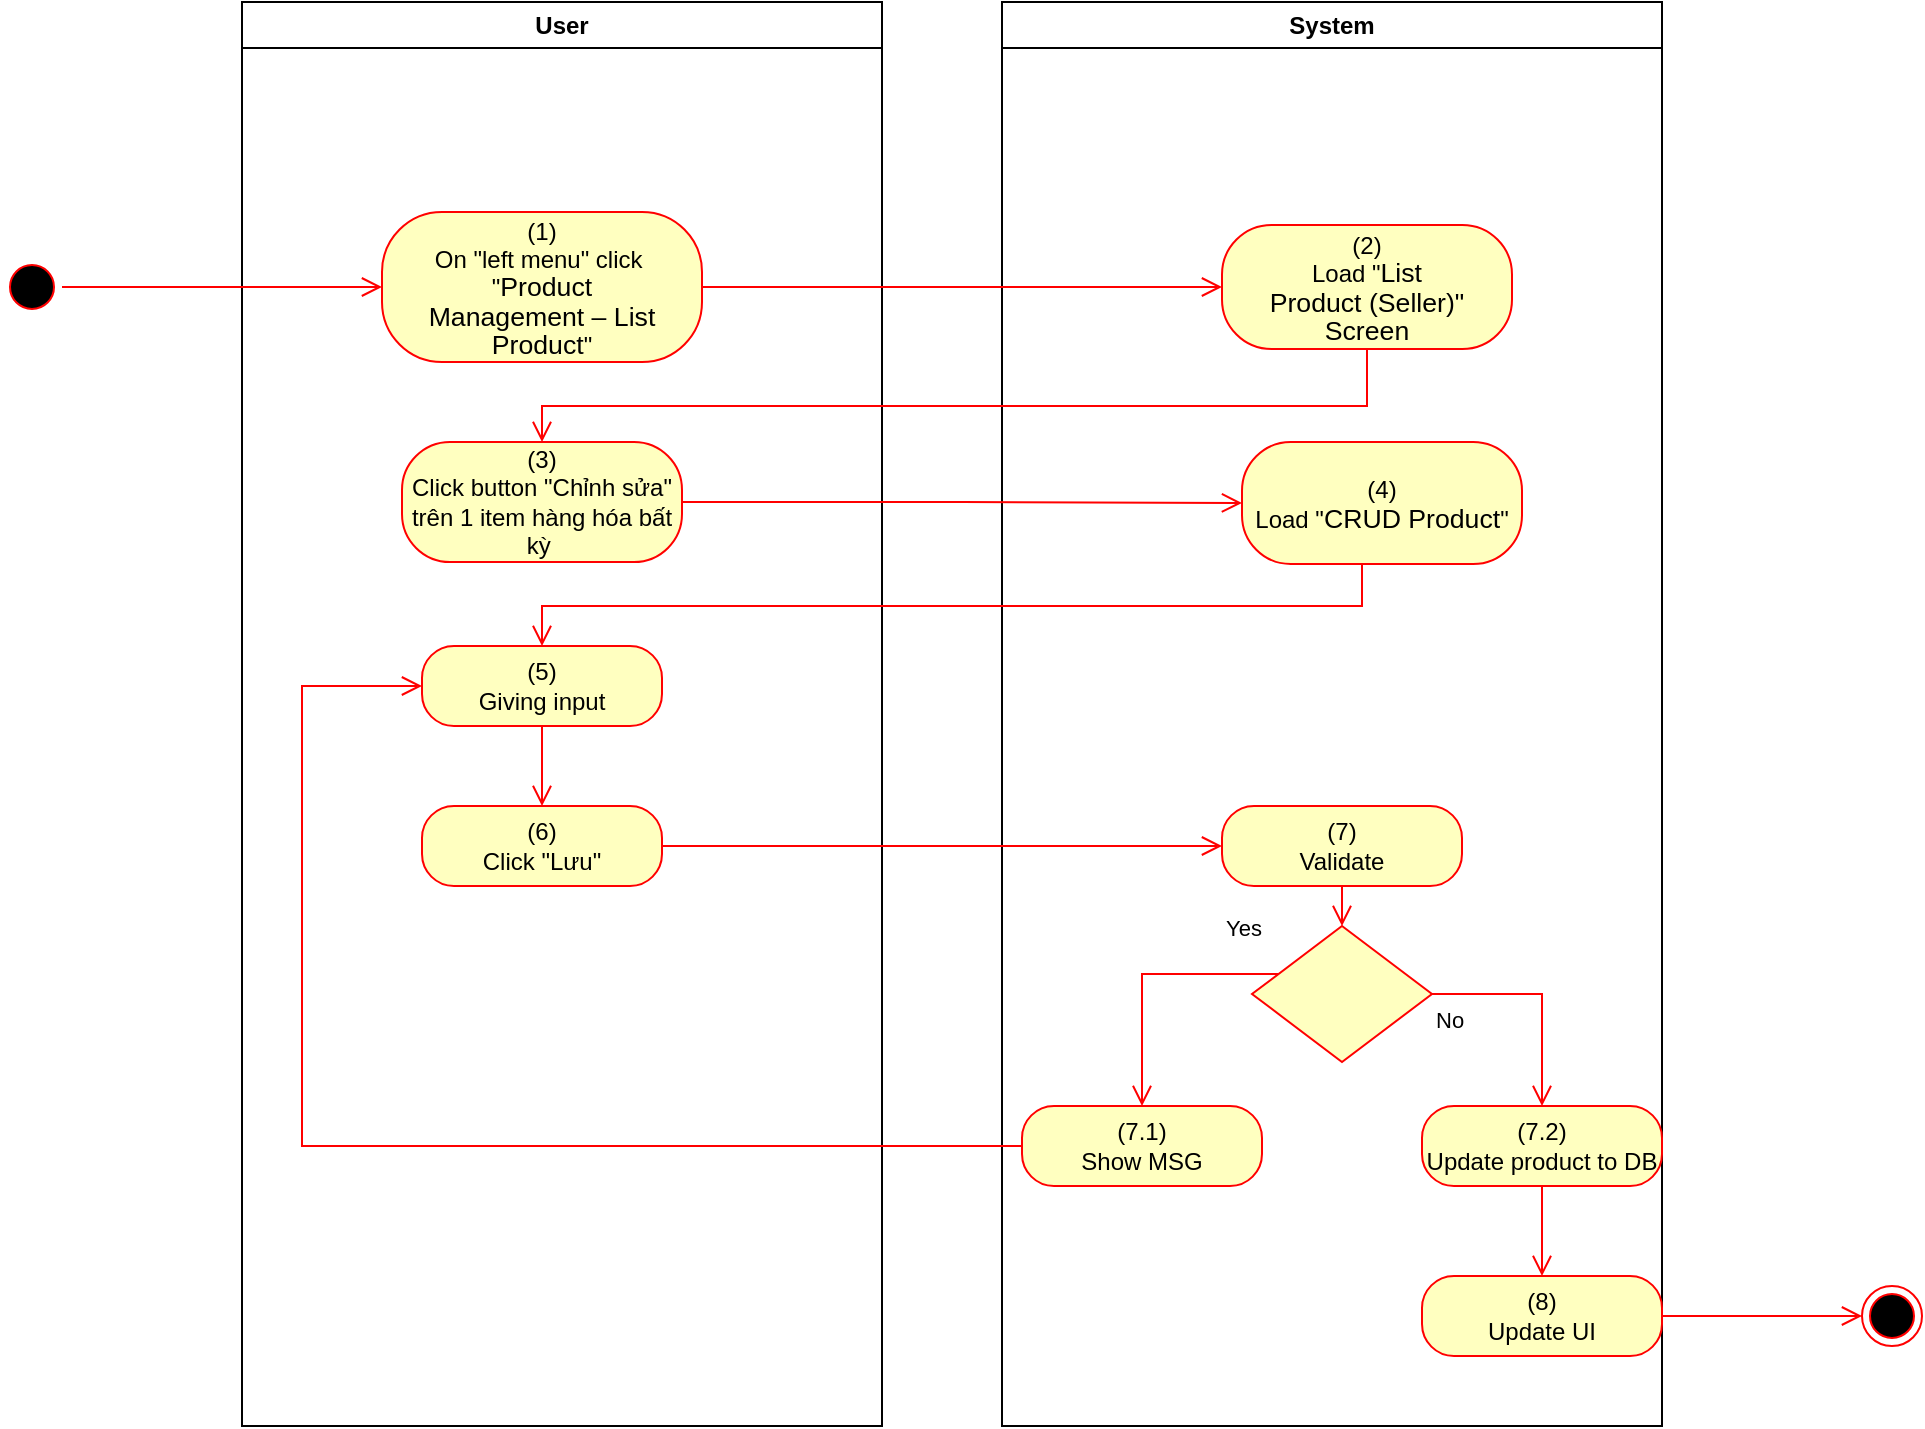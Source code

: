 <mxfile version="15.4.0" type="device"><diagram id="bbP0w6VGoJMTkz8clzgS" name="Page-1"><mxGraphModel dx="1086" dy="806" grid="1" gridSize="10" guides="1" tooltips="1" connect="1" arrows="1" fold="1" page="1" pageScale="1" pageWidth="850" pageHeight="1100" math="0" shadow="0"><root><mxCell id="0"/><mxCell id="1" parent="0"/><mxCell id="-MboN-5T4wTXpRSg2hLo-1" value="User" style="swimlane;whiteSpace=wrap" vertex="1" parent="1"><mxGeometry x="140" y="128" width="320" height="712" as="geometry"><mxRectangle x="120" y="128" width="60" height="23" as="alternateBounds"/></mxGeometry></mxCell><mxCell id="-MboN-5T4wTXpRSg2hLo-2" value="(1)&lt;br style=&quot;padding: 0px ; margin: 0px&quot;&gt;On &quot;left menu&quot; click&amp;nbsp;&lt;br style=&quot;padding: 0px ; margin: 0px&quot;&gt;&quot;&lt;span lang=&quot;EN-GB&quot; style=&quot;font-size: 10pt ; line-height: 14.267px ; font-family: &amp;#34;arial&amp;#34; , sans-serif&quot;&gt;Product&lt;br&gt;Management – List Product&lt;/span&gt;&quot;" style="rounded=1;whiteSpace=wrap;html=1;arcSize=40;fontColor=#000000;fillColor=#ffffc0;strokeColor=#ff0000;" vertex="1" parent="-MboN-5T4wTXpRSg2hLo-1"><mxGeometry x="70" y="105" width="160" height="75" as="geometry"/></mxCell><mxCell id="-MboN-5T4wTXpRSg2hLo-3" value="(3)&lt;br&gt;Click button &quot;Chỉnh sửa&quot; trên 1 item hàng hóa bất kỳ&amp;nbsp;" style="rounded=1;whiteSpace=wrap;html=1;arcSize=40;fontColor=#000000;fillColor=#ffffc0;strokeColor=#ff0000;" vertex="1" parent="-MboN-5T4wTXpRSg2hLo-1"><mxGeometry x="80" y="220" width="140" height="60" as="geometry"/></mxCell><mxCell id="-MboN-5T4wTXpRSg2hLo-4" value="(6)&lt;br&gt;Click &quot;Lưu&quot;" style="rounded=1;whiteSpace=wrap;html=1;arcSize=40;fontColor=#000000;fillColor=#ffffc0;strokeColor=#ff0000;" vertex="1" parent="-MboN-5T4wTXpRSg2hLo-1"><mxGeometry x="90" y="402" width="120" height="40" as="geometry"/></mxCell><mxCell id="-MboN-5T4wTXpRSg2hLo-5" value="(5)&lt;br&gt;Giving input" style="rounded=1;whiteSpace=wrap;html=1;arcSize=40;fontColor=#000000;fillColor=#ffffc0;strokeColor=#ff0000;" vertex="1" parent="-MboN-5T4wTXpRSg2hLo-1"><mxGeometry x="90" y="322" width="120" height="40" as="geometry"/></mxCell><mxCell id="-MboN-5T4wTXpRSg2hLo-6" value="" style="edgeStyle=orthogonalEdgeStyle;html=1;verticalAlign=bottom;endArrow=open;endSize=8;strokeColor=#ff0000;rounded=0;entryX=0.5;entryY=0;entryDx=0;entryDy=0;" edge="1" parent="-MboN-5T4wTXpRSg2hLo-1" source="-MboN-5T4wTXpRSg2hLo-5" target="-MboN-5T4wTXpRSg2hLo-4"><mxGeometry relative="1" as="geometry"><mxPoint x="330" y="402" as="targetPoint"/></mxGeometry></mxCell><mxCell id="-MboN-5T4wTXpRSg2hLo-7" value="System" style="swimlane;whiteSpace=wrap;startSize=23;" vertex="1" parent="1"><mxGeometry x="520" y="128" width="330" height="712" as="geometry"/></mxCell><mxCell id="-MboN-5T4wTXpRSg2hLo-8" value="(2)&lt;br&gt;Load &quot;&lt;span lang=&quot;EN-GB&quot; style=&quot;font-size: 10pt ; line-height: 14.267px ; font-family: &amp;#34;arial&amp;#34; , sans-serif&quot;&gt;&lt;span lang=&quot;EN-GB&quot; style=&quot;font-size: 10pt ; line-height: 14.267px&quot;&gt;List&lt;br&gt;Product (Seller)&lt;/span&gt;&quot;&lt;br&gt;Screen&lt;/span&gt;" style="rounded=1;whiteSpace=wrap;html=1;arcSize=40;fontColor=#000000;fillColor=#ffffc0;strokeColor=#ff0000;" vertex="1" parent="-MboN-5T4wTXpRSg2hLo-7"><mxGeometry x="110" y="111.5" width="145" height="62" as="geometry"/></mxCell><mxCell id="-MboN-5T4wTXpRSg2hLo-9" value="(7)&lt;br&gt;Validate" style="rounded=1;whiteSpace=wrap;html=1;arcSize=40;fontColor=#000000;fillColor=#ffffc0;strokeColor=#ff0000;" vertex="1" parent="-MboN-5T4wTXpRSg2hLo-7"><mxGeometry x="110" y="402" width="120" height="40" as="geometry"/></mxCell><mxCell id="-MboN-5T4wTXpRSg2hLo-10" value="" style="edgeStyle=orthogonalEdgeStyle;html=1;verticalAlign=bottom;endArrow=open;endSize=8;strokeColor=#ff0000;rounded=0;entryX=0.5;entryY=0;entryDx=0;entryDy=0;" edge="1" parent="-MboN-5T4wTXpRSg2hLo-7" source="-MboN-5T4wTXpRSg2hLo-9" target="-MboN-5T4wTXpRSg2hLo-11"><mxGeometry relative="1" as="geometry"><mxPoint x="165" y="442" as="targetPoint"/></mxGeometry></mxCell><mxCell id="-MboN-5T4wTXpRSg2hLo-11" value="" style="rhombus;whiteSpace=wrap;html=1;fillColor=#ffffc0;strokeColor=#ff0000;" vertex="1" parent="-MboN-5T4wTXpRSg2hLo-7"><mxGeometry x="125" y="462" width="90" height="68" as="geometry"/></mxCell><mxCell id="-MboN-5T4wTXpRSg2hLo-12" value="No" style="edgeStyle=orthogonalEdgeStyle;html=1;align=left;verticalAlign=top;endArrow=open;endSize=8;strokeColor=#ff0000;rounded=0;exitX=1;exitY=0.5;exitDx=0;exitDy=0;" edge="1" parent="-MboN-5T4wTXpRSg2hLo-7" source="-MboN-5T4wTXpRSg2hLo-11" target="-MboN-5T4wTXpRSg2hLo-13"><mxGeometry x="-1" relative="1" as="geometry"><mxPoint x="170" y="552" as="targetPoint"/></mxGeometry></mxCell><mxCell id="-MboN-5T4wTXpRSg2hLo-13" value="(7.2)&lt;br&gt;Update product to DB" style="rounded=1;whiteSpace=wrap;html=1;arcSize=40;fontColor=#000000;fillColor=#ffffc0;strokeColor=#ff0000;" vertex="1" parent="-MboN-5T4wTXpRSg2hLo-7"><mxGeometry x="210" y="552" width="120" height="40" as="geometry"/></mxCell><mxCell id="-MboN-5T4wTXpRSg2hLo-14" value="(8)&lt;br&gt;Update UI" style="rounded=1;whiteSpace=wrap;html=1;arcSize=40;fontColor=#000000;fillColor=#ffffc0;strokeColor=#ff0000;" vertex="1" parent="-MboN-5T4wTXpRSg2hLo-7"><mxGeometry x="210" y="637" width="120" height="40" as="geometry"/></mxCell><mxCell id="-MboN-5T4wTXpRSg2hLo-15" value="" style="edgeStyle=orthogonalEdgeStyle;html=1;verticalAlign=bottom;endArrow=open;endSize=8;strokeColor=#ff0000;rounded=0;exitX=0.5;exitY=1;exitDx=0;exitDy=0;entryX=0.5;entryY=0;entryDx=0;entryDy=0;" edge="1" parent="-MboN-5T4wTXpRSg2hLo-7" source="-MboN-5T4wTXpRSg2hLo-13" target="-MboN-5T4wTXpRSg2hLo-14"><mxGeometry relative="1" as="geometry"><mxPoint x="170" y="642" as="targetPoint"/></mxGeometry></mxCell><mxCell id="-MboN-5T4wTXpRSg2hLo-16" value="(7.1)&lt;br&gt;Show MSG" style="rounded=1;whiteSpace=wrap;html=1;arcSize=40;fontColor=#000000;fillColor=#ffffc0;strokeColor=#ff0000;" vertex="1" parent="-MboN-5T4wTXpRSg2hLo-7"><mxGeometry x="10" y="552" width="120" height="40" as="geometry"/></mxCell><mxCell id="-MboN-5T4wTXpRSg2hLo-17" value="Yes" style="edgeStyle=orthogonalEdgeStyle;html=1;align=left;verticalAlign=bottom;endArrow=open;endSize=8;strokeColor=#ff0000;rounded=0;entryX=0.5;entryY=0;entryDx=0;entryDy=0;" edge="1" parent="-MboN-5T4wTXpRSg2hLo-7" source="-MboN-5T4wTXpRSg2hLo-11" target="-MboN-5T4wTXpRSg2hLo-16"><mxGeometry x="-0.579" y="-14" relative="1" as="geometry"><mxPoint x="70" y="552" as="targetPoint"/><Array as="points"><mxPoint x="70" y="486"/></Array><mxPoint as="offset"/></mxGeometry></mxCell><mxCell id="-MboN-5T4wTXpRSg2hLo-18" value="(4)&lt;br&gt;Load &quot;&lt;span lang=&quot;EN-GB&quot; style=&quot;font-size: 10pt ; line-height: 14.267px ; font-family: &amp;#34;arial&amp;#34; , sans-serif&quot;&gt;CRUD Product&lt;/span&gt;&quot;" style="rounded=1;whiteSpace=wrap;html=1;arcSize=40;fontColor=#000000;fillColor=#ffffc0;strokeColor=#ff0000;" vertex="1" parent="-MboN-5T4wTXpRSg2hLo-7"><mxGeometry x="120" y="220" width="140" height="61" as="geometry"/></mxCell><mxCell id="-MboN-5T4wTXpRSg2hLo-19" value="" style="ellipse;html=1;shape=startState;fillColor=#000000;strokeColor=#ff0000;" vertex="1" parent="1"><mxGeometry x="20" y="255.5" width="30" height="30" as="geometry"/></mxCell><mxCell id="-MboN-5T4wTXpRSg2hLo-20" value="" style="edgeStyle=orthogonalEdgeStyle;html=1;verticalAlign=bottom;endArrow=open;endSize=8;strokeColor=#ff0000;rounded=0;entryX=0;entryY=0.5;entryDx=0;entryDy=0;" edge="1" parent="1" source="-MboN-5T4wTXpRSg2hLo-19" target="-MboN-5T4wTXpRSg2hLo-2"><mxGeometry relative="1" as="geometry"><mxPoint x="200" y="253" as="targetPoint"/></mxGeometry></mxCell><mxCell id="-MboN-5T4wTXpRSg2hLo-21" value="" style="edgeStyle=orthogonalEdgeStyle;html=1;verticalAlign=bottom;endArrow=open;endSize=8;strokeColor=#ff0000;rounded=0;entryX=0;entryY=0.5;entryDx=0;entryDy=0;" edge="1" parent="1" source="-MboN-5T4wTXpRSg2hLo-2" target="-MboN-5T4wTXpRSg2hLo-8"><mxGeometry relative="1" as="geometry"><mxPoint x="600" y="271" as="targetPoint"/></mxGeometry></mxCell><mxCell id="-MboN-5T4wTXpRSg2hLo-22" value="" style="edgeStyle=orthogonalEdgeStyle;html=1;verticalAlign=bottom;endArrow=open;endSize=8;strokeColor=#ff0000;rounded=0;entryX=0.5;entryY=0;entryDx=0;entryDy=0;" edge="1" parent="1" source="-MboN-5T4wTXpRSg2hLo-8" target="-MboN-5T4wTXpRSg2hLo-3"><mxGeometry relative="1" as="geometry"><mxPoint x="685" y="350" as="targetPoint"/><Array as="points"><mxPoint x="703" y="330"/><mxPoint x="290" y="330"/></Array></mxGeometry></mxCell><mxCell id="-MboN-5T4wTXpRSg2hLo-23" value="" style="edgeStyle=orthogonalEdgeStyle;html=1;verticalAlign=bottom;endArrow=open;endSize=8;strokeColor=#ff0000;rounded=0;entryX=0;entryY=0.5;entryDx=0;entryDy=0;" edge="1" parent="1" source="-MboN-5T4wTXpRSg2hLo-4" target="-MboN-5T4wTXpRSg2hLo-9"><mxGeometry relative="1" as="geometry"><mxPoint x="280" y="570" as="targetPoint"/></mxGeometry></mxCell><mxCell id="-MboN-5T4wTXpRSg2hLo-24" value="" style="ellipse;html=1;shape=endState;fillColor=#000000;strokeColor=#ff0000;" vertex="1" parent="1"><mxGeometry x="950" y="770" width="30" height="30" as="geometry"/></mxCell><mxCell id="-MboN-5T4wTXpRSg2hLo-25" value="" style="edgeStyle=orthogonalEdgeStyle;html=1;verticalAlign=bottom;endArrow=open;endSize=8;strokeColor=#ff0000;rounded=0;exitX=1;exitY=0.5;exitDx=0;exitDy=0;entryX=0;entryY=0.5;entryDx=0;entryDy=0;" edge="1" parent="1" source="-MboN-5T4wTXpRSg2hLo-14" target="-MboN-5T4wTXpRSg2hLo-24"><mxGeometry relative="1" as="geometry"><mxPoint x="820" y="760" as="targetPoint"/><mxPoint x="820" y="700" as="sourcePoint"/></mxGeometry></mxCell><mxCell id="-MboN-5T4wTXpRSg2hLo-26" value="" style="edgeStyle=orthogonalEdgeStyle;html=1;verticalAlign=bottom;endArrow=open;endSize=8;strokeColor=#ff0000;rounded=0;entryX=0;entryY=0.5;entryDx=0;entryDy=0;" edge="1" parent="1" source="-MboN-5T4wTXpRSg2hLo-16" target="-MboN-5T4wTXpRSg2hLo-5"><mxGeometry relative="1" as="geometry"><mxPoint x="590" y="780" as="targetPoint"/><Array as="points"><mxPoint x="170" y="700"/><mxPoint x="170" y="470"/></Array></mxGeometry></mxCell><mxCell id="-MboN-5T4wTXpRSg2hLo-27" value="" style="edgeStyle=orthogonalEdgeStyle;html=1;verticalAlign=bottom;endArrow=open;endSize=8;strokeColor=#ff0000;rounded=0;entryX=0;entryY=0.5;entryDx=0;entryDy=0;" edge="1" parent="1" source="-MboN-5T4wTXpRSg2hLo-3" target="-MboN-5T4wTXpRSg2hLo-18"><mxGeometry relative="1" as="geometry"><mxPoint x="280" y="463" as="targetPoint"/></mxGeometry></mxCell><mxCell id="-MboN-5T4wTXpRSg2hLo-28" value="" style="edgeStyle=orthogonalEdgeStyle;html=1;verticalAlign=bottom;endArrow=open;endSize=8;strokeColor=#ff0000;rounded=0;entryX=0.5;entryY=0;entryDx=0;entryDy=0;" edge="1" parent="1" source="-MboN-5T4wTXpRSg2hLo-18" target="-MboN-5T4wTXpRSg2hLo-5"><mxGeometry relative="1" as="geometry"><mxPoint x="690" y="460" as="targetPoint"/><Array as="points"><mxPoint x="700" y="430"/><mxPoint x="290" y="430"/></Array></mxGeometry></mxCell></root></mxGraphModel></diagram></mxfile>